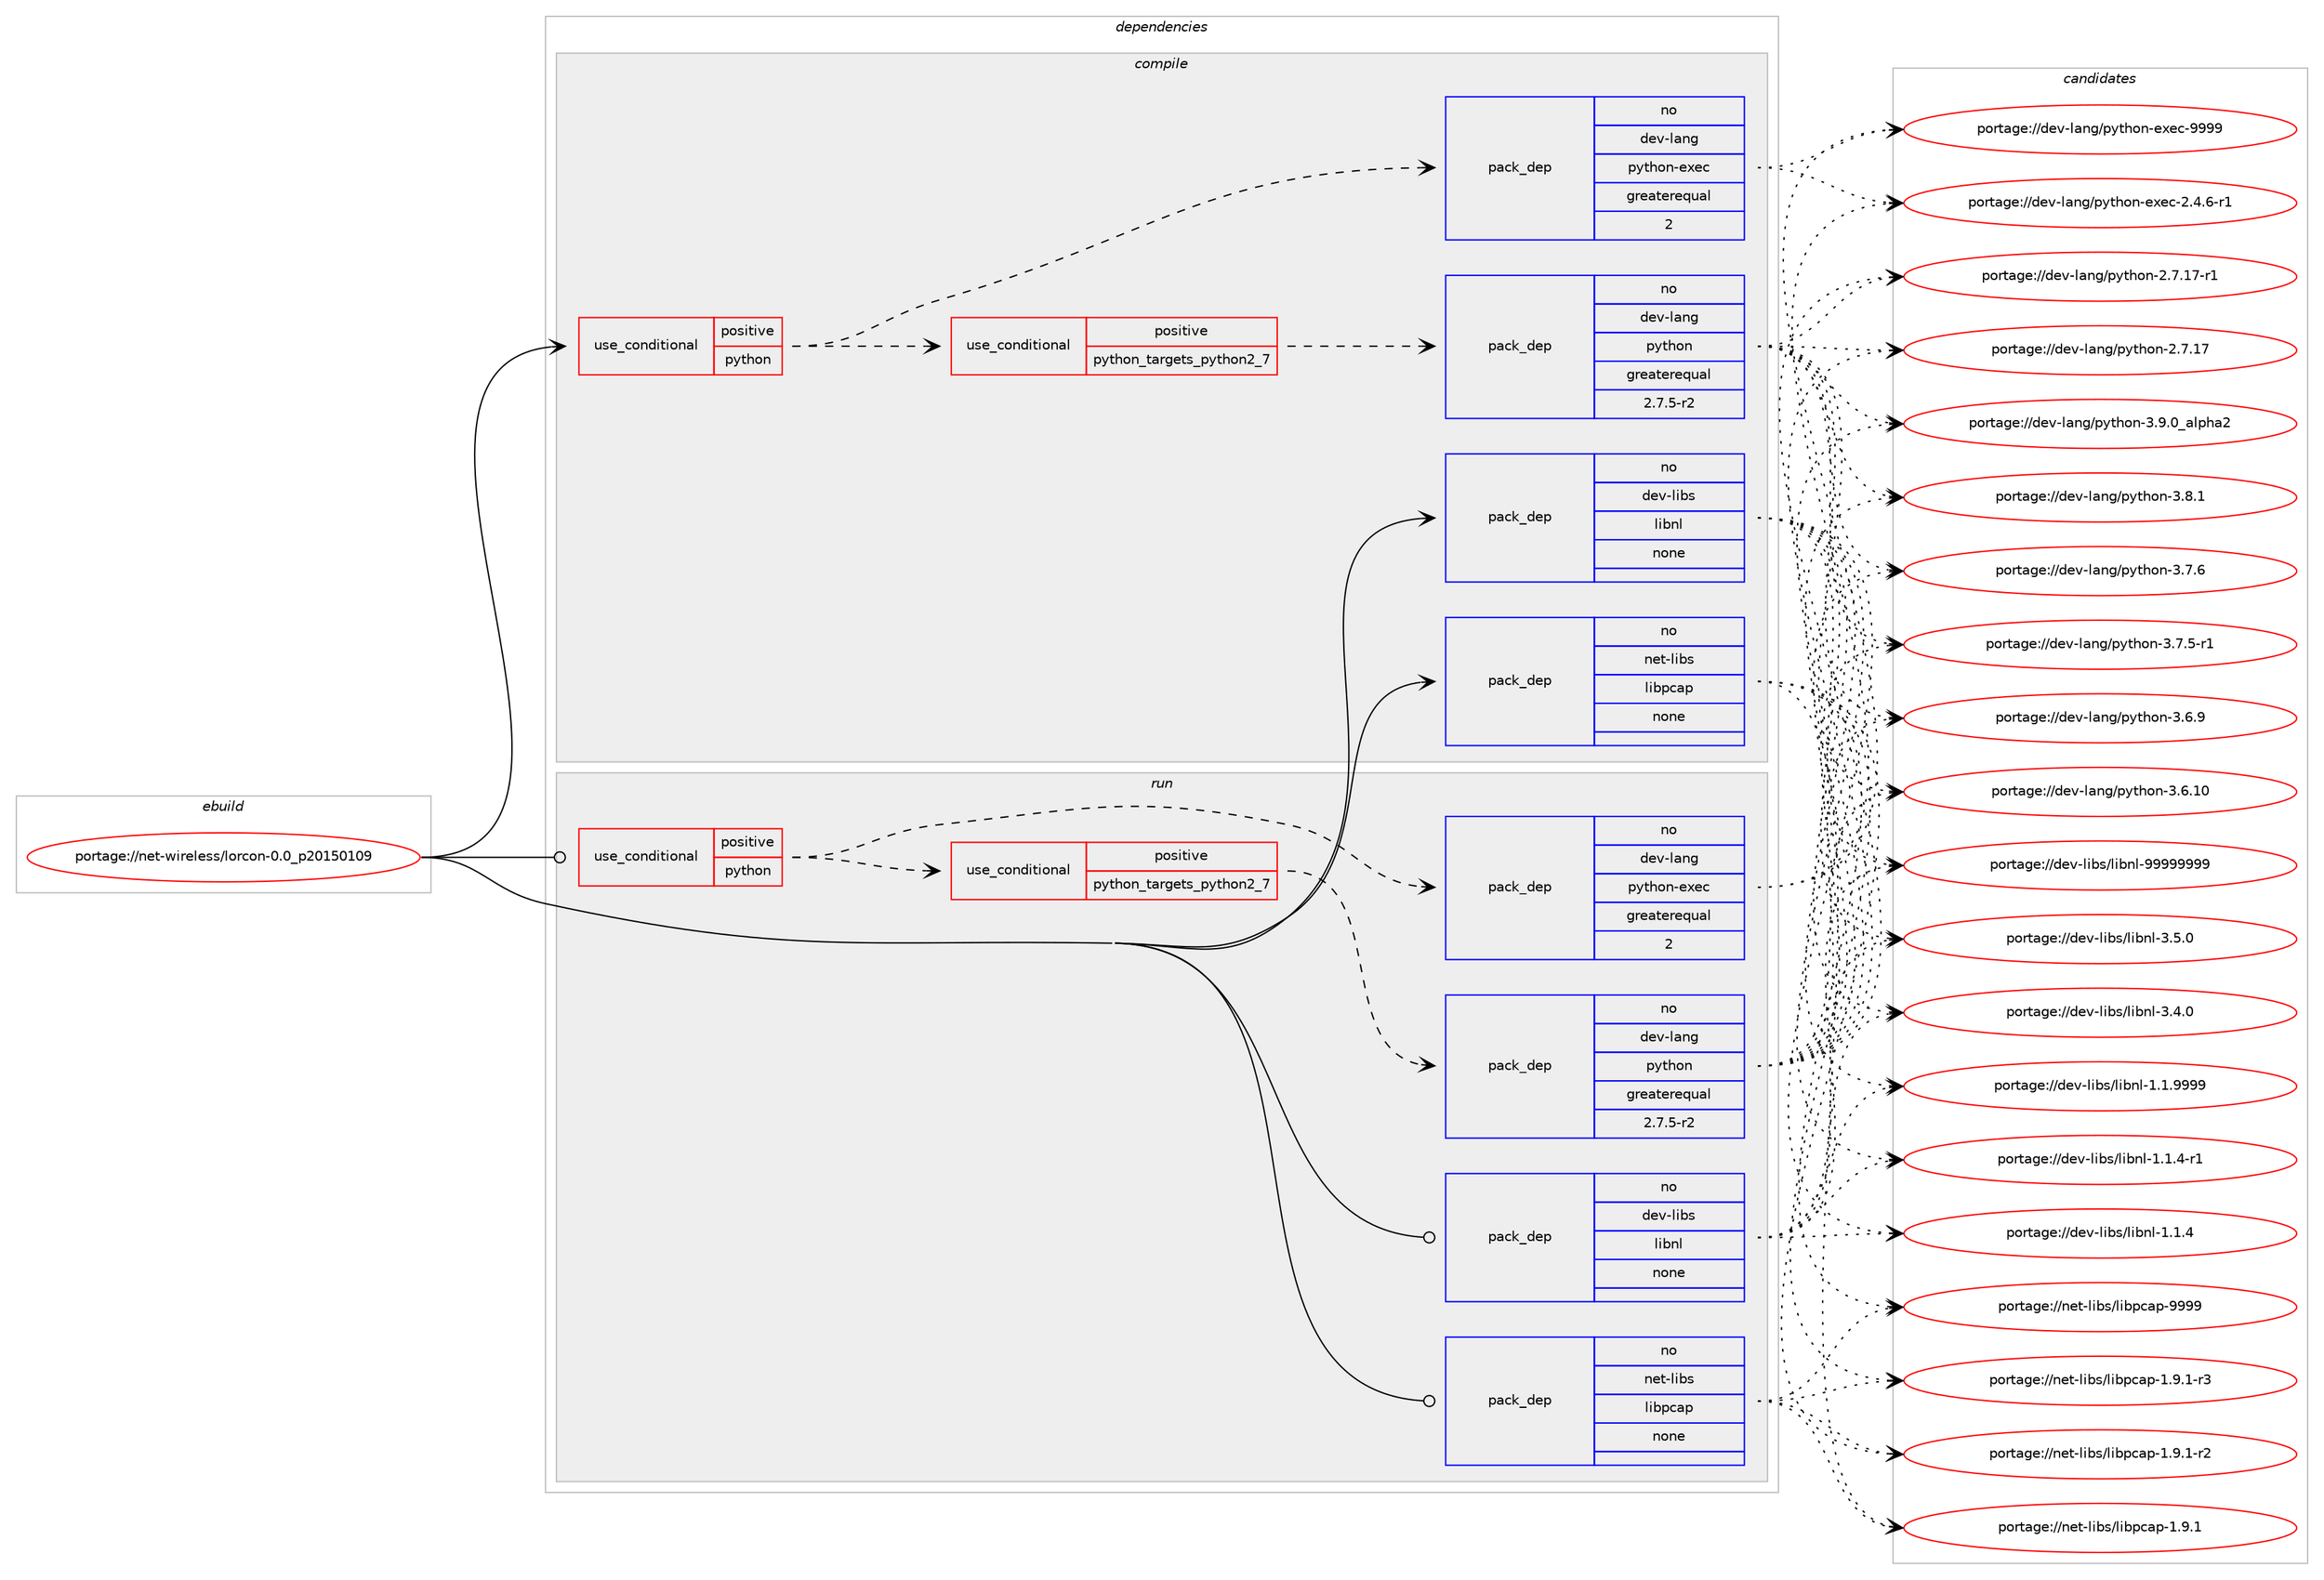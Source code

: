 digraph prolog {

# *************
# Graph options
# *************

newrank=true;
concentrate=true;
compound=true;
graph [rankdir=LR,fontname=Helvetica,fontsize=10,ranksep=1.5];#, ranksep=2.5, nodesep=0.2];
edge  [arrowhead=vee];
node  [fontname=Helvetica,fontsize=10];

# **********
# The ebuild
# **********

subgraph cluster_leftcol {
color=gray;
rank=same;
label=<<i>ebuild</i>>;
id [label="portage://net-wireless/lorcon-0.0_p20150109", color=red, width=4, href="../net-wireless/lorcon-0.0_p20150109.svg"];
}

# ****************
# The dependencies
# ****************

subgraph cluster_midcol {
color=gray;
label=<<i>dependencies</i>>;
subgraph cluster_compile {
fillcolor="#eeeeee";
style=filled;
label=<<i>compile</i>>;
subgraph cond20859 {
dependency106600 [label=<<TABLE BORDER="0" CELLBORDER="1" CELLSPACING="0" CELLPADDING="4"><TR><TD ROWSPAN="3" CELLPADDING="10">use_conditional</TD></TR><TR><TD>positive</TD></TR><TR><TD>python</TD></TR></TABLE>>, shape=none, color=red];
subgraph cond20860 {
dependency106601 [label=<<TABLE BORDER="0" CELLBORDER="1" CELLSPACING="0" CELLPADDING="4"><TR><TD ROWSPAN="3" CELLPADDING="10">use_conditional</TD></TR><TR><TD>positive</TD></TR><TR><TD>python_targets_python2_7</TD></TR></TABLE>>, shape=none, color=red];
subgraph pack83956 {
dependency106602 [label=<<TABLE BORDER="0" CELLBORDER="1" CELLSPACING="0" CELLPADDING="4" WIDTH="220"><TR><TD ROWSPAN="6" CELLPADDING="30">pack_dep</TD></TR><TR><TD WIDTH="110">no</TD></TR><TR><TD>dev-lang</TD></TR><TR><TD>python</TD></TR><TR><TD>greaterequal</TD></TR><TR><TD>2.7.5-r2</TD></TR></TABLE>>, shape=none, color=blue];
}
dependency106601:e -> dependency106602:w [weight=20,style="dashed",arrowhead="vee"];
}
dependency106600:e -> dependency106601:w [weight=20,style="dashed",arrowhead="vee"];
subgraph pack83957 {
dependency106603 [label=<<TABLE BORDER="0" CELLBORDER="1" CELLSPACING="0" CELLPADDING="4" WIDTH="220"><TR><TD ROWSPAN="6" CELLPADDING="30">pack_dep</TD></TR><TR><TD WIDTH="110">no</TD></TR><TR><TD>dev-lang</TD></TR><TR><TD>python-exec</TD></TR><TR><TD>greaterequal</TD></TR><TR><TD>2</TD></TR></TABLE>>, shape=none, color=blue];
}
dependency106600:e -> dependency106603:w [weight=20,style="dashed",arrowhead="vee"];
}
id:e -> dependency106600:w [weight=20,style="solid",arrowhead="vee"];
subgraph pack83958 {
dependency106604 [label=<<TABLE BORDER="0" CELLBORDER="1" CELLSPACING="0" CELLPADDING="4" WIDTH="220"><TR><TD ROWSPAN="6" CELLPADDING="30">pack_dep</TD></TR><TR><TD WIDTH="110">no</TD></TR><TR><TD>dev-libs</TD></TR><TR><TD>libnl</TD></TR><TR><TD>none</TD></TR><TR><TD></TD></TR></TABLE>>, shape=none, color=blue];
}
id:e -> dependency106604:w [weight=20,style="solid",arrowhead="vee"];
subgraph pack83959 {
dependency106605 [label=<<TABLE BORDER="0" CELLBORDER="1" CELLSPACING="0" CELLPADDING="4" WIDTH="220"><TR><TD ROWSPAN="6" CELLPADDING="30">pack_dep</TD></TR><TR><TD WIDTH="110">no</TD></TR><TR><TD>net-libs</TD></TR><TR><TD>libpcap</TD></TR><TR><TD>none</TD></TR><TR><TD></TD></TR></TABLE>>, shape=none, color=blue];
}
id:e -> dependency106605:w [weight=20,style="solid",arrowhead="vee"];
}
subgraph cluster_compileandrun {
fillcolor="#eeeeee";
style=filled;
label=<<i>compile and run</i>>;
}
subgraph cluster_run {
fillcolor="#eeeeee";
style=filled;
label=<<i>run</i>>;
subgraph cond20861 {
dependency106606 [label=<<TABLE BORDER="0" CELLBORDER="1" CELLSPACING="0" CELLPADDING="4"><TR><TD ROWSPAN="3" CELLPADDING="10">use_conditional</TD></TR><TR><TD>positive</TD></TR><TR><TD>python</TD></TR></TABLE>>, shape=none, color=red];
subgraph cond20862 {
dependency106607 [label=<<TABLE BORDER="0" CELLBORDER="1" CELLSPACING="0" CELLPADDING="4"><TR><TD ROWSPAN="3" CELLPADDING="10">use_conditional</TD></TR><TR><TD>positive</TD></TR><TR><TD>python_targets_python2_7</TD></TR></TABLE>>, shape=none, color=red];
subgraph pack83960 {
dependency106608 [label=<<TABLE BORDER="0" CELLBORDER="1" CELLSPACING="0" CELLPADDING="4" WIDTH="220"><TR><TD ROWSPAN="6" CELLPADDING="30">pack_dep</TD></TR><TR><TD WIDTH="110">no</TD></TR><TR><TD>dev-lang</TD></TR><TR><TD>python</TD></TR><TR><TD>greaterequal</TD></TR><TR><TD>2.7.5-r2</TD></TR></TABLE>>, shape=none, color=blue];
}
dependency106607:e -> dependency106608:w [weight=20,style="dashed",arrowhead="vee"];
}
dependency106606:e -> dependency106607:w [weight=20,style="dashed",arrowhead="vee"];
subgraph pack83961 {
dependency106609 [label=<<TABLE BORDER="0" CELLBORDER="1" CELLSPACING="0" CELLPADDING="4" WIDTH="220"><TR><TD ROWSPAN="6" CELLPADDING="30">pack_dep</TD></TR><TR><TD WIDTH="110">no</TD></TR><TR><TD>dev-lang</TD></TR><TR><TD>python-exec</TD></TR><TR><TD>greaterequal</TD></TR><TR><TD>2</TD></TR></TABLE>>, shape=none, color=blue];
}
dependency106606:e -> dependency106609:w [weight=20,style="dashed",arrowhead="vee"];
}
id:e -> dependency106606:w [weight=20,style="solid",arrowhead="odot"];
subgraph pack83962 {
dependency106610 [label=<<TABLE BORDER="0" CELLBORDER="1" CELLSPACING="0" CELLPADDING="4" WIDTH="220"><TR><TD ROWSPAN="6" CELLPADDING="30">pack_dep</TD></TR><TR><TD WIDTH="110">no</TD></TR><TR><TD>dev-libs</TD></TR><TR><TD>libnl</TD></TR><TR><TD>none</TD></TR><TR><TD></TD></TR></TABLE>>, shape=none, color=blue];
}
id:e -> dependency106610:w [weight=20,style="solid",arrowhead="odot"];
subgraph pack83963 {
dependency106611 [label=<<TABLE BORDER="0" CELLBORDER="1" CELLSPACING="0" CELLPADDING="4" WIDTH="220"><TR><TD ROWSPAN="6" CELLPADDING="30">pack_dep</TD></TR><TR><TD WIDTH="110">no</TD></TR><TR><TD>net-libs</TD></TR><TR><TD>libpcap</TD></TR><TR><TD>none</TD></TR><TR><TD></TD></TR></TABLE>>, shape=none, color=blue];
}
id:e -> dependency106611:w [weight=20,style="solid",arrowhead="odot"];
}
}

# **************
# The candidates
# **************

subgraph cluster_choices {
rank=same;
color=gray;
label=<<i>candidates</i>>;

subgraph choice83956 {
color=black;
nodesep=1;
choice10010111845108971101034711212111610411111045514657464895971081121049750 [label="portage://dev-lang/python-3.9.0_alpha2", color=red, width=4,href="../dev-lang/python-3.9.0_alpha2.svg"];
choice100101118451089711010347112121116104111110455146564649 [label="portage://dev-lang/python-3.8.1", color=red, width=4,href="../dev-lang/python-3.8.1.svg"];
choice100101118451089711010347112121116104111110455146554654 [label="portage://dev-lang/python-3.7.6", color=red, width=4,href="../dev-lang/python-3.7.6.svg"];
choice1001011184510897110103471121211161041111104551465546534511449 [label="portage://dev-lang/python-3.7.5-r1", color=red, width=4,href="../dev-lang/python-3.7.5-r1.svg"];
choice100101118451089711010347112121116104111110455146544657 [label="portage://dev-lang/python-3.6.9", color=red, width=4,href="../dev-lang/python-3.6.9.svg"];
choice10010111845108971101034711212111610411111045514654464948 [label="portage://dev-lang/python-3.6.10", color=red, width=4,href="../dev-lang/python-3.6.10.svg"];
choice100101118451089711010347112121116104111110455046554649554511449 [label="portage://dev-lang/python-2.7.17-r1", color=red, width=4,href="../dev-lang/python-2.7.17-r1.svg"];
choice10010111845108971101034711212111610411111045504655464955 [label="portage://dev-lang/python-2.7.17", color=red, width=4,href="../dev-lang/python-2.7.17.svg"];
dependency106602:e -> choice10010111845108971101034711212111610411111045514657464895971081121049750:w [style=dotted,weight="100"];
dependency106602:e -> choice100101118451089711010347112121116104111110455146564649:w [style=dotted,weight="100"];
dependency106602:e -> choice100101118451089711010347112121116104111110455146554654:w [style=dotted,weight="100"];
dependency106602:e -> choice1001011184510897110103471121211161041111104551465546534511449:w [style=dotted,weight="100"];
dependency106602:e -> choice100101118451089711010347112121116104111110455146544657:w [style=dotted,weight="100"];
dependency106602:e -> choice10010111845108971101034711212111610411111045514654464948:w [style=dotted,weight="100"];
dependency106602:e -> choice100101118451089711010347112121116104111110455046554649554511449:w [style=dotted,weight="100"];
dependency106602:e -> choice10010111845108971101034711212111610411111045504655464955:w [style=dotted,weight="100"];
}
subgraph choice83957 {
color=black;
nodesep=1;
choice10010111845108971101034711212111610411111045101120101994557575757 [label="portage://dev-lang/python-exec-9999", color=red, width=4,href="../dev-lang/python-exec-9999.svg"];
choice10010111845108971101034711212111610411111045101120101994550465246544511449 [label="portage://dev-lang/python-exec-2.4.6-r1", color=red, width=4,href="../dev-lang/python-exec-2.4.6-r1.svg"];
dependency106603:e -> choice10010111845108971101034711212111610411111045101120101994557575757:w [style=dotted,weight="100"];
dependency106603:e -> choice10010111845108971101034711212111610411111045101120101994550465246544511449:w [style=dotted,weight="100"];
}
subgraph choice83958 {
color=black;
nodesep=1;
choice10010111845108105981154710810598110108455757575757575757 [label="portage://dev-libs/libnl-99999999", color=red, width=4,href="../dev-libs/libnl-99999999.svg"];
choice10010111845108105981154710810598110108455146534648 [label="portage://dev-libs/libnl-3.5.0", color=red, width=4,href="../dev-libs/libnl-3.5.0.svg"];
choice10010111845108105981154710810598110108455146524648 [label="portage://dev-libs/libnl-3.4.0", color=red, width=4,href="../dev-libs/libnl-3.4.0.svg"];
choice10010111845108105981154710810598110108454946494657575757 [label="portage://dev-libs/libnl-1.1.9999", color=red, width=4,href="../dev-libs/libnl-1.1.9999.svg"];
choice100101118451081059811547108105981101084549464946524511449 [label="portage://dev-libs/libnl-1.1.4-r1", color=red, width=4,href="../dev-libs/libnl-1.1.4-r1.svg"];
choice10010111845108105981154710810598110108454946494652 [label="portage://dev-libs/libnl-1.1.4", color=red, width=4,href="../dev-libs/libnl-1.1.4.svg"];
dependency106604:e -> choice10010111845108105981154710810598110108455757575757575757:w [style=dotted,weight="100"];
dependency106604:e -> choice10010111845108105981154710810598110108455146534648:w [style=dotted,weight="100"];
dependency106604:e -> choice10010111845108105981154710810598110108455146524648:w [style=dotted,weight="100"];
dependency106604:e -> choice10010111845108105981154710810598110108454946494657575757:w [style=dotted,weight="100"];
dependency106604:e -> choice100101118451081059811547108105981101084549464946524511449:w [style=dotted,weight="100"];
dependency106604:e -> choice10010111845108105981154710810598110108454946494652:w [style=dotted,weight="100"];
}
subgraph choice83959 {
color=black;
nodesep=1;
choice1101011164510810598115471081059811299971124557575757 [label="portage://net-libs/libpcap-9999", color=red, width=4,href="../net-libs/libpcap-9999.svg"];
choice1101011164510810598115471081059811299971124549465746494511451 [label="portage://net-libs/libpcap-1.9.1-r3", color=red, width=4,href="../net-libs/libpcap-1.9.1-r3.svg"];
choice1101011164510810598115471081059811299971124549465746494511450 [label="portage://net-libs/libpcap-1.9.1-r2", color=red, width=4,href="../net-libs/libpcap-1.9.1-r2.svg"];
choice110101116451081059811547108105981129997112454946574649 [label="portage://net-libs/libpcap-1.9.1", color=red, width=4,href="../net-libs/libpcap-1.9.1.svg"];
dependency106605:e -> choice1101011164510810598115471081059811299971124557575757:w [style=dotted,weight="100"];
dependency106605:e -> choice1101011164510810598115471081059811299971124549465746494511451:w [style=dotted,weight="100"];
dependency106605:e -> choice1101011164510810598115471081059811299971124549465746494511450:w [style=dotted,weight="100"];
dependency106605:e -> choice110101116451081059811547108105981129997112454946574649:w [style=dotted,weight="100"];
}
subgraph choice83960 {
color=black;
nodesep=1;
choice10010111845108971101034711212111610411111045514657464895971081121049750 [label="portage://dev-lang/python-3.9.0_alpha2", color=red, width=4,href="../dev-lang/python-3.9.0_alpha2.svg"];
choice100101118451089711010347112121116104111110455146564649 [label="portage://dev-lang/python-3.8.1", color=red, width=4,href="../dev-lang/python-3.8.1.svg"];
choice100101118451089711010347112121116104111110455146554654 [label="portage://dev-lang/python-3.7.6", color=red, width=4,href="../dev-lang/python-3.7.6.svg"];
choice1001011184510897110103471121211161041111104551465546534511449 [label="portage://dev-lang/python-3.7.5-r1", color=red, width=4,href="../dev-lang/python-3.7.5-r1.svg"];
choice100101118451089711010347112121116104111110455146544657 [label="portage://dev-lang/python-3.6.9", color=red, width=4,href="../dev-lang/python-3.6.9.svg"];
choice10010111845108971101034711212111610411111045514654464948 [label="portage://dev-lang/python-3.6.10", color=red, width=4,href="../dev-lang/python-3.6.10.svg"];
choice100101118451089711010347112121116104111110455046554649554511449 [label="portage://dev-lang/python-2.7.17-r1", color=red, width=4,href="../dev-lang/python-2.7.17-r1.svg"];
choice10010111845108971101034711212111610411111045504655464955 [label="portage://dev-lang/python-2.7.17", color=red, width=4,href="../dev-lang/python-2.7.17.svg"];
dependency106608:e -> choice10010111845108971101034711212111610411111045514657464895971081121049750:w [style=dotted,weight="100"];
dependency106608:e -> choice100101118451089711010347112121116104111110455146564649:w [style=dotted,weight="100"];
dependency106608:e -> choice100101118451089711010347112121116104111110455146554654:w [style=dotted,weight="100"];
dependency106608:e -> choice1001011184510897110103471121211161041111104551465546534511449:w [style=dotted,weight="100"];
dependency106608:e -> choice100101118451089711010347112121116104111110455146544657:w [style=dotted,weight="100"];
dependency106608:e -> choice10010111845108971101034711212111610411111045514654464948:w [style=dotted,weight="100"];
dependency106608:e -> choice100101118451089711010347112121116104111110455046554649554511449:w [style=dotted,weight="100"];
dependency106608:e -> choice10010111845108971101034711212111610411111045504655464955:w [style=dotted,weight="100"];
}
subgraph choice83961 {
color=black;
nodesep=1;
choice10010111845108971101034711212111610411111045101120101994557575757 [label="portage://dev-lang/python-exec-9999", color=red, width=4,href="../dev-lang/python-exec-9999.svg"];
choice10010111845108971101034711212111610411111045101120101994550465246544511449 [label="portage://dev-lang/python-exec-2.4.6-r1", color=red, width=4,href="../dev-lang/python-exec-2.4.6-r1.svg"];
dependency106609:e -> choice10010111845108971101034711212111610411111045101120101994557575757:w [style=dotted,weight="100"];
dependency106609:e -> choice10010111845108971101034711212111610411111045101120101994550465246544511449:w [style=dotted,weight="100"];
}
subgraph choice83962 {
color=black;
nodesep=1;
choice10010111845108105981154710810598110108455757575757575757 [label="portage://dev-libs/libnl-99999999", color=red, width=4,href="../dev-libs/libnl-99999999.svg"];
choice10010111845108105981154710810598110108455146534648 [label="portage://dev-libs/libnl-3.5.0", color=red, width=4,href="../dev-libs/libnl-3.5.0.svg"];
choice10010111845108105981154710810598110108455146524648 [label="portage://dev-libs/libnl-3.4.0", color=red, width=4,href="../dev-libs/libnl-3.4.0.svg"];
choice10010111845108105981154710810598110108454946494657575757 [label="portage://dev-libs/libnl-1.1.9999", color=red, width=4,href="../dev-libs/libnl-1.1.9999.svg"];
choice100101118451081059811547108105981101084549464946524511449 [label="portage://dev-libs/libnl-1.1.4-r1", color=red, width=4,href="../dev-libs/libnl-1.1.4-r1.svg"];
choice10010111845108105981154710810598110108454946494652 [label="portage://dev-libs/libnl-1.1.4", color=red, width=4,href="../dev-libs/libnl-1.1.4.svg"];
dependency106610:e -> choice10010111845108105981154710810598110108455757575757575757:w [style=dotted,weight="100"];
dependency106610:e -> choice10010111845108105981154710810598110108455146534648:w [style=dotted,weight="100"];
dependency106610:e -> choice10010111845108105981154710810598110108455146524648:w [style=dotted,weight="100"];
dependency106610:e -> choice10010111845108105981154710810598110108454946494657575757:w [style=dotted,weight="100"];
dependency106610:e -> choice100101118451081059811547108105981101084549464946524511449:w [style=dotted,weight="100"];
dependency106610:e -> choice10010111845108105981154710810598110108454946494652:w [style=dotted,weight="100"];
}
subgraph choice83963 {
color=black;
nodesep=1;
choice1101011164510810598115471081059811299971124557575757 [label="portage://net-libs/libpcap-9999", color=red, width=4,href="../net-libs/libpcap-9999.svg"];
choice1101011164510810598115471081059811299971124549465746494511451 [label="portage://net-libs/libpcap-1.9.1-r3", color=red, width=4,href="../net-libs/libpcap-1.9.1-r3.svg"];
choice1101011164510810598115471081059811299971124549465746494511450 [label="portage://net-libs/libpcap-1.9.1-r2", color=red, width=4,href="../net-libs/libpcap-1.9.1-r2.svg"];
choice110101116451081059811547108105981129997112454946574649 [label="portage://net-libs/libpcap-1.9.1", color=red, width=4,href="../net-libs/libpcap-1.9.1.svg"];
dependency106611:e -> choice1101011164510810598115471081059811299971124557575757:w [style=dotted,weight="100"];
dependency106611:e -> choice1101011164510810598115471081059811299971124549465746494511451:w [style=dotted,weight="100"];
dependency106611:e -> choice1101011164510810598115471081059811299971124549465746494511450:w [style=dotted,weight="100"];
dependency106611:e -> choice110101116451081059811547108105981129997112454946574649:w [style=dotted,weight="100"];
}
}

}
